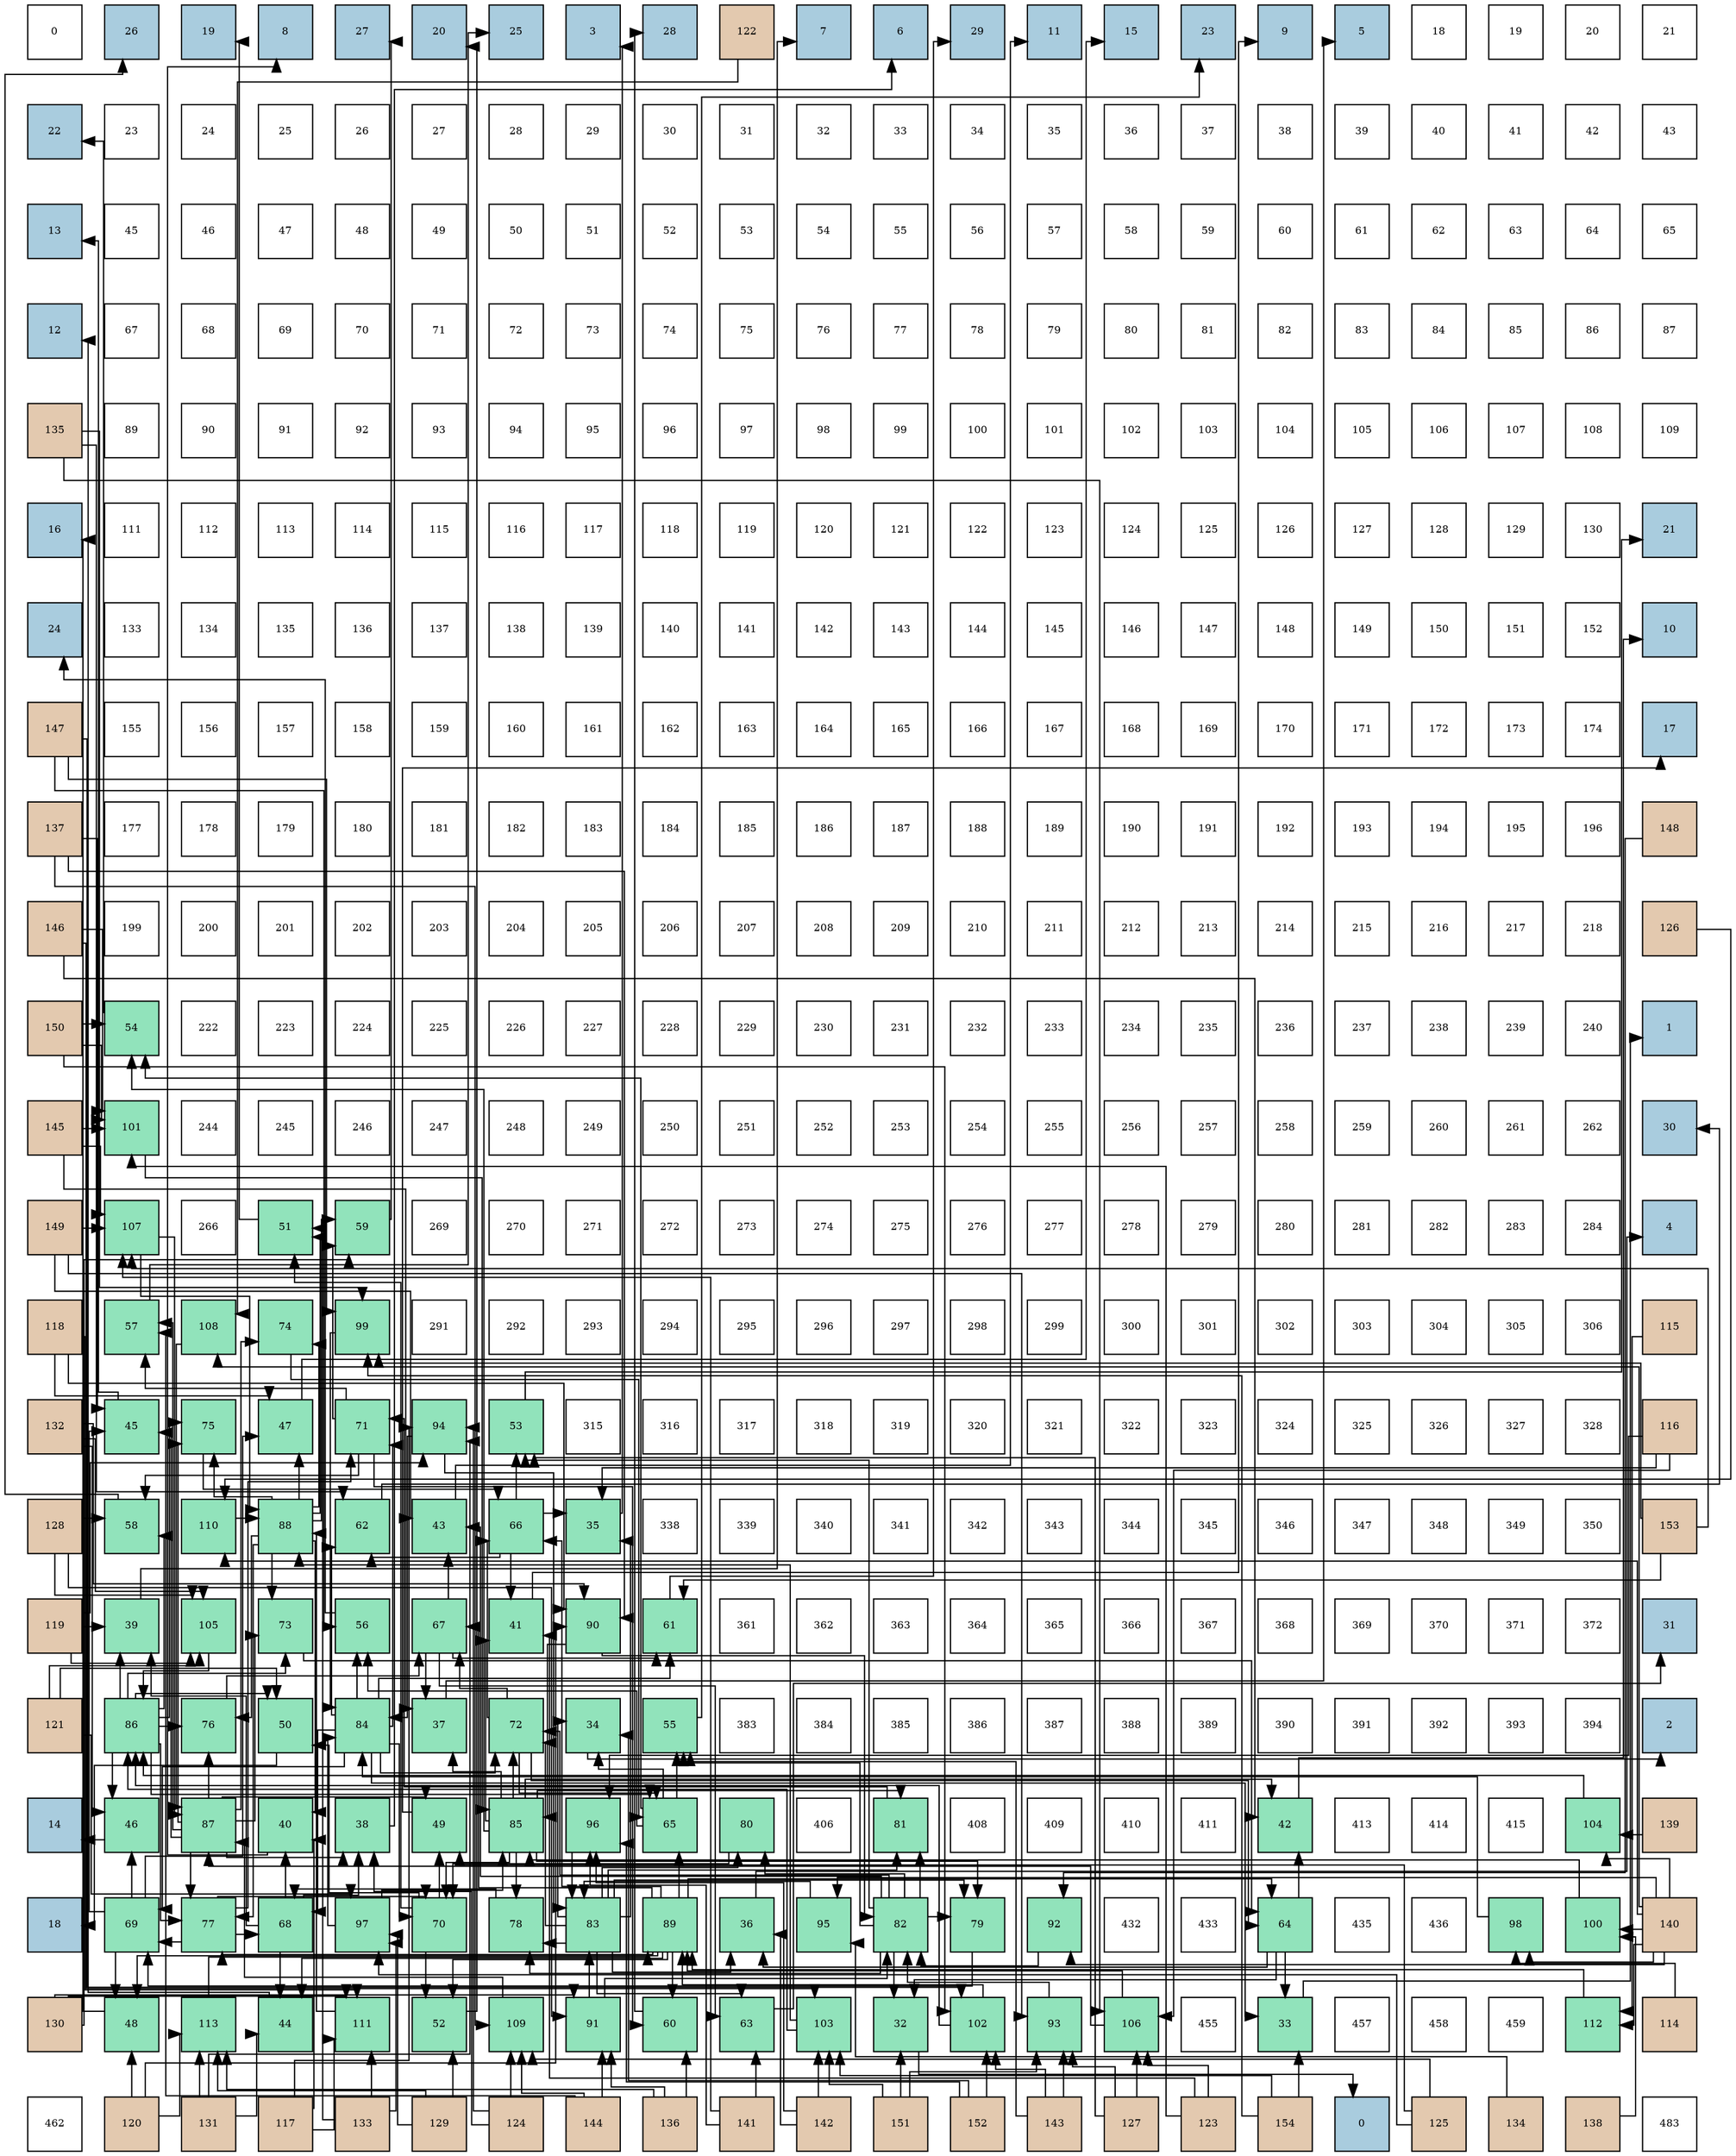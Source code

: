 digraph layout{
 rankdir=TB;
 splines=ortho;
 node [style=filled shape=square fixedsize=true width=0.6];
0[label="0", fontsize=8, fillcolor="#ffffff"];
1[label="26", fontsize=8, fillcolor="#a9ccde"];
2[label="19", fontsize=8, fillcolor="#a9ccde"];
3[label="8", fontsize=8, fillcolor="#a9ccde"];
4[label="27", fontsize=8, fillcolor="#a9ccde"];
5[label="20", fontsize=8, fillcolor="#a9ccde"];
6[label="25", fontsize=8, fillcolor="#a9ccde"];
7[label="3", fontsize=8, fillcolor="#a9ccde"];
8[label="28", fontsize=8, fillcolor="#a9ccde"];
9[label="122", fontsize=8, fillcolor="#e3c9af"];
10[label="7", fontsize=8, fillcolor="#a9ccde"];
11[label="6", fontsize=8, fillcolor="#a9ccde"];
12[label="29", fontsize=8, fillcolor="#a9ccde"];
13[label="11", fontsize=8, fillcolor="#a9ccde"];
14[label="15", fontsize=8, fillcolor="#a9ccde"];
15[label="23", fontsize=8, fillcolor="#a9ccde"];
16[label="9", fontsize=8, fillcolor="#a9ccde"];
17[label="5", fontsize=8, fillcolor="#a9ccde"];
18[label="18", fontsize=8, fillcolor="#ffffff"];
19[label="19", fontsize=8, fillcolor="#ffffff"];
20[label="20", fontsize=8, fillcolor="#ffffff"];
21[label="21", fontsize=8, fillcolor="#ffffff"];
22[label="22", fontsize=8, fillcolor="#a9ccde"];
23[label="23", fontsize=8, fillcolor="#ffffff"];
24[label="24", fontsize=8, fillcolor="#ffffff"];
25[label="25", fontsize=8, fillcolor="#ffffff"];
26[label="26", fontsize=8, fillcolor="#ffffff"];
27[label="27", fontsize=8, fillcolor="#ffffff"];
28[label="28", fontsize=8, fillcolor="#ffffff"];
29[label="29", fontsize=8, fillcolor="#ffffff"];
30[label="30", fontsize=8, fillcolor="#ffffff"];
31[label="31", fontsize=8, fillcolor="#ffffff"];
32[label="32", fontsize=8, fillcolor="#ffffff"];
33[label="33", fontsize=8, fillcolor="#ffffff"];
34[label="34", fontsize=8, fillcolor="#ffffff"];
35[label="35", fontsize=8, fillcolor="#ffffff"];
36[label="36", fontsize=8, fillcolor="#ffffff"];
37[label="37", fontsize=8, fillcolor="#ffffff"];
38[label="38", fontsize=8, fillcolor="#ffffff"];
39[label="39", fontsize=8, fillcolor="#ffffff"];
40[label="40", fontsize=8, fillcolor="#ffffff"];
41[label="41", fontsize=8, fillcolor="#ffffff"];
42[label="42", fontsize=8, fillcolor="#ffffff"];
43[label="43", fontsize=8, fillcolor="#ffffff"];
44[label="13", fontsize=8, fillcolor="#a9ccde"];
45[label="45", fontsize=8, fillcolor="#ffffff"];
46[label="46", fontsize=8, fillcolor="#ffffff"];
47[label="47", fontsize=8, fillcolor="#ffffff"];
48[label="48", fontsize=8, fillcolor="#ffffff"];
49[label="49", fontsize=8, fillcolor="#ffffff"];
50[label="50", fontsize=8, fillcolor="#ffffff"];
51[label="51", fontsize=8, fillcolor="#ffffff"];
52[label="52", fontsize=8, fillcolor="#ffffff"];
53[label="53", fontsize=8, fillcolor="#ffffff"];
54[label="54", fontsize=8, fillcolor="#ffffff"];
55[label="55", fontsize=8, fillcolor="#ffffff"];
56[label="56", fontsize=8, fillcolor="#ffffff"];
57[label="57", fontsize=8, fillcolor="#ffffff"];
58[label="58", fontsize=8, fillcolor="#ffffff"];
59[label="59", fontsize=8, fillcolor="#ffffff"];
60[label="60", fontsize=8, fillcolor="#ffffff"];
61[label="61", fontsize=8, fillcolor="#ffffff"];
62[label="62", fontsize=8, fillcolor="#ffffff"];
63[label="63", fontsize=8, fillcolor="#ffffff"];
64[label="64", fontsize=8, fillcolor="#ffffff"];
65[label="65", fontsize=8, fillcolor="#ffffff"];
66[label="12", fontsize=8, fillcolor="#a9ccde"];
67[label="67", fontsize=8, fillcolor="#ffffff"];
68[label="68", fontsize=8, fillcolor="#ffffff"];
69[label="69", fontsize=8, fillcolor="#ffffff"];
70[label="70", fontsize=8, fillcolor="#ffffff"];
71[label="71", fontsize=8, fillcolor="#ffffff"];
72[label="72", fontsize=8, fillcolor="#ffffff"];
73[label="73", fontsize=8, fillcolor="#ffffff"];
74[label="74", fontsize=8, fillcolor="#ffffff"];
75[label="75", fontsize=8, fillcolor="#ffffff"];
76[label="76", fontsize=8, fillcolor="#ffffff"];
77[label="77", fontsize=8, fillcolor="#ffffff"];
78[label="78", fontsize=8, fillcolor="#ffffff"];
79[label="79", fontsize=8, fillcolor="#ffffff"];
80[label="80", fontsize=8, fillcolor="#ffffff"];
81[label="81", fontsize=8, fillcolor="#ffffff"];
82[label="82", fontsize=8, fillcolor="#ffffff"];
83[label="83", fontsize=8, fillcolor="#ffffff"];
84[label="84", fontsize=8, fillcolor="#ffffff"];
85[label="85", fontsize=8, fillcolor="#ffffff"];
86[label="86", fontsize=8, fillcolor="#ffffff"];
87[label="87", fontsize=8, fillcolor="#ffffff"];
88[label="135", fontsize=8, fillcolor="#e3c9af"];
89[label="89", fontsize=8, fillcolor="#ffffff"];
90[label="90", fontsize=8, fillcolor="#ffffff"];
91[label="91", fontsize=8, fillcolor="#ffffff"];
92[label="92", fontsize=8, fillcolor="#ffffff"];
93[label="93", fontsize=8, fillcolor="#ffffff"];
94[label="94", fontsize=8, fillcolor="#ffffff"];
95[label="95", fontsize=8, fillcolor="#ffffff"];
96[label="96", fontsize=8, fillcolor="#ffffff"];
97[label="97", fontsize=8, fillcolor="#ffffff"];
98[label="98", fontsize=8, fillcolor="#ffffff"];
99[label="99", fontsize=8, fillcolor="#ffffff"];
100[label="100", fontsize=8, fillcolor="#ffffff"];
101[label="101", fontsize=8, fillcolor="#ffffff"];
102[label="102", fontsize=8, fillcolor="#ffffff"];
103[label="103", fontsize=8, fillcolor="#ffffff"];
104[label="104", fontsize=8, fillcolor="#ffffff"];
105[label="105", fontsize=8, fillcolor="#ffffff"];
106[label="106", fontsize=8, fillcolor="#ffffff"];
107[label="107", fontsize=8, fillcolor="#ffffff"];
108[label="108", fontsize=8, fillcolor="#ffffff"];
109[label="109", fontsize=8, fillcolor="#ffffff"];
110[label="16", fontsize=8, fillcolor="#a9ccde"];
111[label="111", fontsize=8, fillcolor="#ffffff"];
112[label="112", fontsize=8, fillcolor="#ffffff"];
113[label="113", fontsize=8, fillcolor="#ffffff"];
114[label="114", fontsize=8, fillcolor="#ffffff"];
115[label="115", fontsize=8, fillcolor="#ffffff"];
116[label="116", fontsize=8, fillcolor="#ffffff"];
117[label="117", fontsize=8, fillcolor="#ffffff"];
118[label="118", fontsize=8, fillcolor="#ffffff"];
119[label="119", fontsize=8, fillcolor="#ffffff"];
120[label="120", fontsize=8, fillcolor="#ffffff"];
121[label="121", fontsize=8, fillcolor="#ffffff"];
122[label="122", fontsize=8, fillcolor="#ffffff"];
123[label="123", fontsize=8, fillcolor="#ffffff"];
124[label="124", fontsize=8, fillcolor="#ffffff"];
125[label="125", fontsize=8, fillcolor="#ffffff"];
126[label="126", fontsize=8, fillcolor="#ffffff"];
127[label="127", fontsize=8, fillcolor="#ffffff"];
128[label="128", fontsize=8, fillcolor="#ffffff"];
129[label="129", fontsize=8, fillcolor="#ffffff"];
130[label="130", fontsize=8, fillcolor="#ffffff"];
131[label="21", fontsize=8, fillcolor="#a9ccde"];
132[label="24", fontsize=8, fillcolor="#a9ccde"];
133[label="133", fontsize=8, fillcolor="#ffffff"];
134[label="134", fontsize=8, fillcolor="#ffffff"];
135[label="135", fontsize=8, fillcolor="#ffffff"];
136[label="136", fontsize=8, fillcolor="#ffffff"];
137[label="137", fontsize=8, fillcolor="#ffffff"];
138[label="138", fontsize=8, fillcolor="#ffffff"];
139[label="139", fontsize=8, fillcolor="#ffffff"];
140[label="140", fontsize=8, fillcolor="#ffffff"];
141[label="141", fontsize=8, fillcolor="#ffffff"];
142[label="142", fontsize=8, fillcolor="#ffffff"];
143[label="143", fontsize=8, fillcolor="#ffffff"];
144[label="144", fontsize=8, fillcolor="#ffffff"];
145[label="145", fontsize=8, fillcolor="#ffffff"];
146[label="146", fontsize=8, fillcolor="#ffffff"];
147[label="147", fontsize=8, fillcolor="#ffffff"];
148[label="148", fontsize=8, fillcolor="#ffffff"];
149[label="149", fontsize=8, fillcolor="#ffffff"];
150[label="150", fontsize=8, fillcolor="#ffffff"];
151[label="151", fontsize=8, fillcolor="#ffffff"];
152[label="152", fontsize=8, fillcolor="#ffffff"];
153[label="10", fontsize=8, fillcolor="#a9ccde"];
154[label="147", fontsize=8, fillcolor="#e3c9af"];
155[label="155", fontsize=8, fillcolor="#ffffff"];
156[label="156", fontsize=8, fillcolor="#ffffff"];
157[label="157", fontsize=8, fillcolor="#ffffff"];
158[label="158", fontsize=8, fillcolor="#ffffff"];
159[label="159", fontsize=8, fillcolor="#ffffff"];
160[label="160", fontsize=8, fillcolor="#ffffff"];
161[label="161", fontsize=8, fillcolor="#ffffff"];
162[label="162", fontsize=8, fillcolor="#ffffff"];
163[label="163", fontsize=8, fillcolor="#ffffff"];
164[label="164", fontsize=8, fillcolor="#ffffff"];
165[label="165", fontsize=8, fillcolor="#ffffff"];
166[label="166", fontsize=8, fillcolor="#ffffff"];
167[label="167", fontsize=8, fillcolor="#ffffff"];
168[label="168", fontsize=8, fillcolor="#ffffff"];
169[label="169", fontsize=8, fillcolor="#ffffff"];
170[label="170", fontsize=8, fillcolor="#ffffff"];
171[label="171", fontsize=8, fillcolor="#ffffff"];
172[label="172", fontsize=8, fillcolor="#ffffff"];
173[label="173", fontsize=8, fillcolor="#ffffff"];
174[label="174", fontsize=8, fillcolor="#ffffff"];
175[label="17", fontsize=8, fillcolor="#a9ccde"];
176[label="137", fontsize=8, fillcolor="#e3c9af"];
177[label="177", fontsize=8, fillcolor="#ffffff"];
178[label="178", fontsize=8, fillcolor="#ffffff"];
179[label="179", fontsize=8, fillcolor="#ffffff"];
180[label="180", fontsize=8, fillcolor="#ffffff"];
181[label="181", fontsize=8, fillcolor="#ffffff"];
182[label="182", fontsize=8, fillcolor="#ffffff"];
183[label="183", fontsize=8, fillcolor="#ffffff"];
184[label="184", fontsize=8, fillcolor="#ffffff"];
185[label="185", fontsize=8, fillcolor="#ffffff"];
186[label="186", fontsize=8, fillcolor="#ffffff"];
187[label="187", fontsize=8, fillcolor="#ffffff"];
188[label="188", fontsize=8, fillcolor="#ffffff"];
189[label="189", fontsize=8, fillcolor="#ffffff"];
190[label="190", fontsize=8, fillcolor="#ffffff"];
191[label="191", fontsize=8, fillcolor="#ffffff"];
192[label="192", fontsize=8, fillcolor="#ffffff"];
193[label="193", fontsize=8, fillcolor="#ffffff"];
194[label="194", fontsize=8, fillcolor="#ffffff"];
195[label="195", fontsize=8, fillcolor="#ffffff"];
196[label="196", fontsize=8, fillcolor="#ffffff"];
197[label="148", fontsize=8, fillcolor="#e3c9af"];
198[label="146", fontsize=8, fillcolor="#e3c9af"];
199[label="199", fontsize=8, fillcolor="#ffffff"];
200[label="200", fontsize=8, fillcolor="#ffffff"];
201[label="201", fontsize=8, fillcolor="#ffffff"];
202[label="202", fontsize=8, fillcolor="#ffffff"];
203[label="203", fontsize=8, fillcolor="#ffffff"];
204[label="204", fontsize=8, fillcolor="#ffffff"];
205[label="205", fontsize=8, fillcolor="#ffffff"];
206[label="206", fontsize=8, fillcolor="#ffffff"];
207[label="207", fontsize=8, fillcolor="#ffffff"];
208[label="208", fontsize=8, fillcolor="#ffffff"];
209[label="209", fontsize=8, fillcolor="#ffffff"];
210[label="210", fontsize=8, fillcolor="#ffffff"];
211[label="211", fontsize=8, fillcolor="#ffffff"];
212[label="212", fontsize=8, fillcolor="#ffffff"];
213[label="213", fontsize=8, fillcolor="#ffffff"];
214[label="214", fontsize=8, fillcolor="#ffffff"];
215[label="215", fontsize=8, fillcolor="#ffffff"];
216[label="216", fontsize=8, fillcolor="#ffffff"];
217[label="217", fontsize=8, fillcolor="#ffffff"];
218[label="218", fontsize=8, fillcolor="#ffffff"];
219[label="126", fontsize=8, fillcolor="#e3c9af"];
220[label="150", fontsize=8, fillcolor="#e3c9af"];
221[label="54", fontsize=8, fillcolor="#91e3bb"];
222[label="222", fontsize=8, fillcolor="#ffffff"];
223[label="223", fontsize=8, fillcolor="#ffffff"];
224[label="224", fontsize=8, fillcolor="#ffffff"];
225[label="225", fontsize=8, fillcolor="#ffffff"];
226[label="226", fontsize=8, fillcolor="#ffffff"];
227[label="227", fontsize=8, fillcolor="#ffffff"];
228[label="228", fontsize=8, fillcolor="#ffffff"];
229[label="229", fontsize=8, fillcolor="#ffffff"];
230[label="230", fontsize=8, fillcolor="#ffffff"];
231[label="231", fontsize=8, fillcolor="#ffffff"];
232[label="232", fontsize=8, fillcolor="#ffffff"];
233[label="233", fontsize=8, fillcolor="#ffffff"];
234[label="234", fontsize=8, fillcolor="#ffffff"];
235[label="235", fontsize=8, fillcolor="#ffffff"];
236[label="236", fontsize=8, fillcolor="#ffffff"];
237[label="237", fontsize=8, fillcolor="#ffffff"];
238[label="238", fontsize=8, fillcolor="#ffffff"];
239[label="239", fontsize=8, fillcolor="#ffffff"];
240[label="240", fontsize=8, fillcolor="#ffffff"];
241[label="1", fontsize=8, fillcolor="#a9ccde"];
242[label="145", fontsize=8, fillcolor="#e3c9af"];
243[label="101", fontsize=8, fillcolor="#91e3bb"];
244[label="244", fontsize=8, fillcolor="#ffffff"];
245[label="245", fontsize=8, fillcolor="#ffffff"];
246[label="246", fontsize=8, fillcolor="#ffffff"];
247[label="247", fontsize=8, fillcolor="#ffffff"];
248[label="248", fontsize=8, fillcolor="#ffffff"];
249[label="249", fontsize=8, fillcolor="#ffffff"];
250[label="250", fontsize=8, fillcolor="#ffffff"];
251[label="251", fontsize=8, fillcolor="#ffffff"];
252[label="252", fontsize=8, fillcolor="#ffffff"];
253[label="253", fontsize=8, fillcolor="#ffffff"];
254[label="254", fontsize=8, fillcolor="#ffffff"];
255[label="255", fontsize=8, fillcolor="#ffffff"];
256[label="256", fontsize=8, fillcolor="#ffffff"];
257[label="257", fontsize=8, fillcolor="#ffffff"];
258[label="258", fontsize=8, fillcolor="#ffffff"];
259[label="259", fontsize=8, fillcolor="#ffffff"];
260[label="260", fontsize=8, fillcolor="#ffffff"];
261[label="261", fontsize=8, fillcolor="#ffffff"];
262[label="262", fontsize=8, fillcolor="#ffffff"];
263[label="30", fontsize=8, fillcolor="#a9ccde"];
264[label="149", fontsize=8, fillcolor="#e3c9af"];
265[label="107", fontsize=8, fillcolor="#91e3bb"];
266[label="266", fontsize=8, fillcolor="#ffffff"];
267[label="51", fontsize=8, fillcolor="#91e3bb"];
268[label="59", fontsize=8, fillcolor="#91e3bb"];
269[label="269", fontsize=8, fillcolor="#ffffff"];
270[label="270", fontsize=8, fillcolor="#ffffff"];
271[label="271", fontsize=8, fillcolor="#ffffff"];
272[label="272", fontsize=8, fillcolor="#ffffff"];
273[label="273", fontsize=8, fillcolor="#ffffff"];
274[label="274", fontsize=8, fillcolor="#ffffff"];
275[label="275", fontsize=8, fillcolor="#ffffff"];
276[label="276", fontsize=8, fillcolor="#ffffff"];
277[label="277", fontsize=8, fillcolor="#ffffff"];
278[label="278", fontsize=8, fillcolor="#ffffff"];
279[label="279", fontsize=8, fillcolor="#ffffff"];
280[label="280", fontsize=8, fillcolor="#ffffff"];
281[label="281", fontsize=8, fillcolor="#ffffff"];
282[label="282", fontsize=8, fillcolor="#ffffff"];
283[label="283", fontsize=8, fillcolor="#ffffff"];
284[label="284", fontsize=8, fillcolor="#ffffff"];
285[label="4", fontsize=8, fillcolor="#a9ccde"];
286[label="118", fontsize=8, fillcolor="#e3c9af"];
287[label="57", fontsize=8, fillcolor="#91e3bb"];
288[label="108", fontsize=8, fillcolor="#91e3bb"];
289[label="74", fontsize=8, fillcolor="#91e3bb"];
290[label="99", fontsize=8, fillcolor="#91e3bb"];
291[label="291", fontsize=8, fillcolor="#ffffff"];
292[label="292", fontsize=8, fillcolor="#ffffff"];
293[label="293", fontsize=8, fillcolor="#ffffff"];
294[label="294", fontsize=8, fillcolor="#ffffff"];
295[label="295", fontsize=8, fillcolor="#ffffff"];
296[label="296", fontsize=8, fillcolor="#ffffff"];
297[label="297", fontsize=8, fillcolor="#ffffff"];
298[label="298", fontsize=8, fillcolor="#ffffff"];
299[label="299", fontsize=8, fillcolor="#ffffff"];
300[label="300", fontsize=8, fillcolor="#ffffff"];
301[label="301", fontsize=8, fillcolor="#ffffff"];
302[label="302", fontsize=8, fillcolor="#ffffff"];
303[label="303", fontsize=8, fillcolor="#ffffff"];
304[label="304", fontsize=8, fillcolor="#ffffff"];
305[label="305", fontsize=8, fillcolor="#ffffff"];
306[label="306", fontsize=8, fillcolor="#ffffff"];
307[label="115", fontsize=8, fillcolor="#e3c9af"];
308[label="132", fontsize=8, fillcolor="#e3c9af"];
309[label="45", fontsize=8, fillcolor="#91e3bb"];
310[label="75", fontsize=8, fillcolor="#91e3bb"];
311[label="47", fontsize=8, fillcolor="#91e3bb"];
312[label="71", fontsize=8, fillcolor="#91e3bb"];
313[label="94", fontsize=8, fillcolor="#91e3bb"];
314[label="53", fontsize=8, fillcolor="#91e3bb"];
315[label="315", fontsize=8, fillcolor="#ffffff"];
316[label="316", fontsize=8, fillcolor="#ffffff"];
317[label="317", fontsize=8, fillcolor="#ffffff"];
318[label="318", fontsize=8, fillcolor="#ffffff"];
319[label="319", fontsize=8, fillcolor="#ffffff"];
320[label="320", fontsize=8, fillcolor="#ffffff"];
321[label="321", fontsize=8, fillcolor="#ffffff"];
322[label="322", fontsize=8, fillcolor="#ffffff"];
323[label="323", fontsize=8, fillcolor="#ffffff"];
324[label="324", fontsize=8, fillcolor="#ffffff"];
325[label="325", fontsize=8, fillcolor="#ffffff"];
326[label="326", fontsize=8, fillcolor="#ffffff"];
327[label="327", fontsize=8, fillcolor="#ffffff"];
328[label="328", fontsize=8, fillcolor="#ffffff"];
329[label="116", fontsize=8, fillcolor="#e3c9af"];
330[label="128", fontsize=8, fillcolor="#e3c9af"];
331[label="58", fontsize=8, fillcolor="#91e3bb"];
332[label="110", fontsize=8, fillcolor="#91e3bb"];
333[label="88", fontsize=8, fillcolor="#91e3bb"];
334[label="62", fontsize=8, fillcolor="#91e3bb"];
335[label="43", fontsize=8, fillcolor="#91e3bb"];
336[label="66", fontsize=8, fillcolor="#91e3bb"];
337[label="35", fontsize=8, fillcolor="#91e3bb"];
338[label="338", fontsize=8, fillcolor="#ffffff"];
339[label="339", fontsize=8, fillcolor="#ffffff"];
340[label="340", fontsize=8, fillcolor="#ffffff"];
341[label="341", fontsize=8, fillcolor="#ffffff"];
342[label="342", fontsize=8, fillcolor="#ffffff"];
343[label="343", fontsize=8, fillcolor="#ffffff"];
344[label="344", fontsize=8, fillcolor="#ffffff"];
345[label="345", fontsize=8, fillcolor="#ffffff"];
346[label="346", fontsize=8, fillcolor="#ffffff"];
347[label="347", fontsize=8, fillcolor="#ffffff"];
348[label="348", fontsize=8, fillcolor="#ffffff"];
349[label="349", fontsize=8, fillcolor="#ffffff"];
350[label="350", fontsize=8, fillcolor="#ffffff"];
351[label="153", fontsize=8, fillcolor="#e3c9af"];
352[label="119", fontsize=8, fillcolor="#e3c9af"];
353[label="39", fontsize=8, fillcolor="#91e3bb"];
354[label="105", fontsize=8, fillcolor="#91e3bb"];
355[label="73", fontsize=8, fillcolor="#91e3bb"];
356[label="56", fontsize=8, fillcolor="#91e3bb"];
357[label="67", fontsize=8, fillcolor="#91e3bb"];
358[label="41", fontsize=8, fillcolor="#91e3bb"];
359[label="90", fontsize=8, fillcolor="#91e3bb"];
360[label="61", fontsize=8, fillcolor="#91e3bb"];
361[label="361", fontsize=8, fillcolor="#ffffff"];
362[label="362", fontsize=8, fillcolor="#ffffff"];
363[label="363", fontsize=8, fillcolor="#ffffff"];
364[label="364", fontsize=8, fillcolor="#ffffff"];
365[label="365", fontsize=8, fillcolor="#ffffff"];
366[label="366", fontsize=8, fillcolor="#ffffff"];
367[label="367", fontsize=8, fillcolor="#ffffff"];
368[label="368", fontsize=8, fillcolor="#ffffff"];
369[label="369", fontsize=8, fillcolor="#ffffff"];
370[label="370", fontsize=8, fillcolor="#ffffff"];
371[label="371", fontsize=8, fillcolor="#ffffff"];
372[label="372", fontsize=8, fillcolor="#ffffff"];
373[label="31", fontsize=8, fillcolor="#a9ccde"];
374[label="121", fontsize=8, fillcolor="#e3c9af"];
375[label="86", fontsize=8, fillcolor="#91e3bb"];
376[label="76", fontsize=8, fillcolor="#91e3bb"];
377[label="50", fontsize=8, fillcolor="#91e3bb"];
378[label="84", fontsize=8, fillcolor="#91e3bb"];
379[label="37", fontsize=8, fillcolor="#91e3bb"];
380[label="72", fontsize=8, fillcolor="#91e3bb"];
381[label="34", fontsize=8, fillcolor="#91e3bb"];
382[label="55", fontsize=8, fillcolor="#91e3bb"];
383[label="383", fontsize=8, fillcolor="#ffffff"];
384[label="384", fontsize=8, fillcolor="#ffffff"];
385[label="385", fontsize=8, fillcolor="#ffffff"];
386[label="386", fontsize=8, fillcolor="#ffffff"];
387[label="387", fontsize=8, fillcolor="#ffffff"];
388[label="388", fontsize=8, fillcolor="#ffffff"];
389[label="389", fontsize=8, fillcolor="#ffffff"];
390[label="390", fontsize=8, fillcolor="#ffffff"];
391[label="391", fontsize=8, fillcolor="#ffffff"];
392[label="392", fontsize=8, fillcolor="#ffffff"];
393[label="393", fontsize=8, fillcolor="#ffffff"];
394[label="394", fontsize=8, fillcolor="#ffffff"];
395[label="2", fontsize=8, fillcolor="#a9ccde"];
396[label="14", fontsize=8, fillcolor="#a9ccde"];
397[label="46", fontsize=8, fillcolor="#91e3bb"];
398[label="87", fontsize=8, fillcolor="#91e3bb"];
399[label="40", fontsize=8, fillcolor="#91e3bb"];
400[label="38", fontsize=8, fillcolor="#91e3bb"];
401[label="49", fontsize=8, fillcolor="#91e3bb"];
402[label="85", fontsize=8, fillcolor="#91e3bb"];
403[label="96", fontsize=8, fillcolor="#91e3bb"];
404[label="65", fontsize=8, fillcolor="#91e3bb"];
405[label="80", fontsize=8, fillcolor="#91e3bb"];
406[label="406", fontsize=8, fillcolor="#ffffff"];
407[label="81", fontsize=8, fillcolor="#91e3bb"];
408[label="408", fontsize=8, fillcolor="#ffffff"];
409[label="409", fontsize=8, fillcolor="#ffffff"];
410[label="410", fontsize=8, fillcolor="#ffffff"];
411[label="411", fontsize=8, fillcolor="#ffffff"];
412[label="42", fontsize=8, fillcolor="#91e3bb"];
413[label="413", fontsize=8, fillcolor="#ffffff"];
414[label="414", fontsize=8, fillcolor="#ffffff"];
415[label="415", fontsize=8, fillcolor="#ffffff"];
416[label="104", fontsize=8, fillcolor="#91e3bb"];
417[label="139", fontsize=8, fillcolor="#e3c9af"];
418[label="18", fontsize=8, fillcolor="#a9ccde"];
419[label="69", fontsize=8, fillcolor="#91e3bb"];
420[label="77", fontsize=8, fillcolor="#91e3bb"];
421[label="68", fontsize=8, fillcolor="#91e3bb"];
422[label="97", fontsize=8, fillcolor="#91e3bb"];
423[label="70", fontsize=8, fillcolor="#91e3bb"];
424[label="78", fontsize=8, fillcolor="#91e3bb"];
425[label="83", fontsize=8, fillcolor="#91e3bb"];
426[label="89", fontsize=8, fillcolor="#91e3bb"];
427[label="36", fontsize=8, fillcolor="#91e3bb"];
428[label="95", fontsize=8, fillcolor="#91e3bb"];
429[label="82", fontsize=8, fillcolor="#91e3bb"];
430[label="79", fontsize=8, fillcolor="#91e3bb"];
431[label="92", fontsize=8, fillcolor="#91e3bb"];
432[label="432", fontsize=8, fillcolor="#ffffff"];
433[label="433", fontsize=8, fillcolor="#ffffff"];
434[label="64", fontsize=8, fillcolor="#91e3bb"];
435[label="435", fontsize=8, fillcolor="#ffffff"];
436[label="436", fontsize=8, fillcolor="#ffffff"];
437[label="98", fontsize=8, fillcolor="#91e3bb"];
438[label="100", fontsize=8, fillcolor="#91e3bb"];
439[label="140", fontsize=8, fillcolor="#e3c9af"];
440[label="130", fontsize=8, fillcolor="#e3c9af"];
441[label="48", fontsize=8, fillcolor="#91e3bb"];
442[label="113", fontsize=8, fillcolor="#91e3bb"];
443[label="44", fontsize=8, fillcolor="#91e3bb"];
444[label="111", fontsize=8, fillcolor="#91e3bb"];
445[label="52", fontsize=8, fillcolor="#91e3bb"];
446[label="109", fontsize=8, fillcolor="#91e3bb"];
447[label="91", fontsize=8, fillcolor="#91e3bb"];
448[label="60", fontsize=8, fillcolor="#91e3bb"];
449[label="63", fontsize=8, fillcolor="#91e3bb"];
450[label="103", fontsize=8, fillcolor="#91e3bb"];
451[label="32", fontsize=8, fillcolor="#91e3bb"];
452[label="102", fontsize=8, fillcolor="#91e3bb"];
453[label="93", fontsize=8, fillcolor="#91e3bb"];
454[label="106", fontsize=8, fillcolor="#91e3bb"];
455[label="455", fontsize=8, fillcolor="#ffffff"];
456[label="33", fontsize=8, fillcolor="#91e3bb"];
457[label="457", fontsize=8, fillcolor="#ffffff"];
458[label="458", fontsize=8, fillcolor="#ffffff"];
459[label="459", fontsize=8, fillcolor="#ffffff"];
460[label="112", fontsize=8, fillcolor="#91e3bb"];
461[label="114", fontsize=8, fillcolor="#e3c9af"];
462[label="462", fontsize=8, fillcolor="#ffffff"];
463[label="120", fontsize=8, fillcolor="#e3c9af"];
464[label="131", fontsize=8, fillcolor="#e3c9af"];
465[label="117", fontsize=8, fillcolor="#e3c9af"];
466[label="133", fontsize=8, fillcolor="#e3c9af"];
467[label="129", fontsize=8, fillcolor="#e3c9af"];
468[label="124", fontsize=8, fillcolor="#e3c9af"];
469[label="144", fontsize=8, fillcolor="#e3c9af"];
470[label="136", fontsize=8, fillcolor="#e3c9af"];
471[label="141", fontsize=8, fillcolor="#e3c9af"];
472[label="142", fontsize=8, fillcolor="#e3c9af"];
473[label="151", fontsize=8, fillcolor="#e3c9af"];
474[label="152", fontsize=8, fillcolor="#e3c9af"];
475[label="143", fontsize=8, fillcolor="#e3c9af"];
476[label="127", fontsize=8, fillcolor="#e3c9af"];
477[label="123", fontsize=8, fillcolor="#e3c9af"];
478[label="154", fontsize=8, fillcolor="#e3c9af"];
479[label="0", fontsize=8, fillcolor="#a9ccde"];
480[label="125", fontsize=8, fillcolor="#e3c9af"];
481[label="134", fontsize=8, fillcolor="#e3c9af"];
482[label="138", fontsize=8, fillcolor="#e3c9af"];
483[label="483", fontsize=8, fillcolor="#ffffff"];
edge [constraint=false, style=vis];451 -> 479;
456 -> 241;
381 -> 395;
337 -> 7;
427 -> 285;
379 -> 17;
400 -> 11;
353 -> 10;
399 -> 3;
358 -> 16;
412 -> 153;
335 -> 13;
443 -> 66;
309 -> 44;
397 -> 396;
311 -> 14;
441 -> 110;
401 -> 175;
377 -> 418;
267 -> 2;
445 -> 5;
314 -> 131;
221 -> 22;
382 -> 15;
356 -> 132;
287 -> 6;
331 -> 1;
268 -> 4;
448 -> 8;
360 -> 12;
334 -> 263;
449 -> 373;
434 -> 451;
434 -> 456;
434 -> 427;
434 -> 412;
404 -> 381;
404 -> 221;
404 -> 382;
404 -> 356;
336 -> 337;
336 -> 358;
336 -> 314;
336 -> 334;
357 -> 379;
357 -> 335;
357 -> 360;
357 -> 449;
421 -> 400;
421 -> 353;
421 -> 399;
421 -> 443;
419 -> 309;
419 -> 397;
419 -> 311;
419 -> 441;
423 -> 401;
423 -> 377;
423 -> 267;
423 -> 445;
312 -> 287;
312 -> 331;
312 -> 268;
312 -> 448;
380 -> 434;
380 -> 404;
380 -> 336;
380 -> 357;
355 -> 434;
289 -> 404;
310 -> 336;
376 -> 357;
420 -> 421;
420 -> 419;
420 -> 423;
420 -> 312;
424 -> 421;
430 -> 419;
405 -> 423;
407 -> 312;
429 -> 451;
429 -> 335;
429 -> 314;
429 -> 382;
429 -> 380;
429 -> 424;
429 -> 430;
429 -> 405;
429 -> 407;
425 -> 381;
425 -> 337;
425 -> 427;
425 -> 449;
425 -> 380;
425 -> 424;
425 -> 430;
425 -> 405;
425 -> 407;
378 -> 456;
378 -> 356;
378 -> 360;
378 -> 334;
378 -> 421;
378 -> 419;
378 -> 423;
378 -> 312;
378 -> 380;
402 -> 379;
402 -> 358;
402 -> 412;
402 -> 221;
402 -> 423;
402 -> 380;
402 -> 424;
402 -> 430;
402 -> 407;
375 -> 353;
375 -> 397;
375 -> 377;
375 -> 331;
375 -> 404;
375 -> 355;
375 -> 310;
375 -> 376;
375 -> 420;
398 -> 400;
398 -> 309;
398 -> 401;
398 -> 287;
398 -> 355;
398 -> 289;
398 -> 310;
398 -> 376;
398 -> 420;
333 -> 399;
333 -> 311;
333 -> 267;
333 -> 268;
333 -> 355;
333 -> 289;
333 -> 310;
333 -> 376;
333 -> 420;
426 -> 443;
426 -> 441;
426 -> 445;
426 -> 448;
426 -> 434;
426 -> 404;
426 -> 336;
426 -> 357;
426 -> 420;
359 -> 429;
359 -> 402;
447 -> 429;
447 -> 425;
431 -> 429;
453 -> 429;
313 -> 425;
313 -> 378;
428 -> 425;
403 -> 425;
422 -> 378;
422 -> 402;
437 -> 378;
290 -> 378;
438 -> 402;
243 -> 402;
452 -> 375;
452 -> 426;
450 -> 375;
450 -> 333;
416 -> 375;
354 -> 375;
454 -> 398;
454 -> 426;
265 -> 398;
265 -> 333;
288 -> 398;
446 -> 398;
332 -> 333;
444 -> 333;
460 -> 426;
442 -> 426;
461 -> 437;
307 -> 460;
329 -> 337;
329 -> 403;
329 -> 454;
465 -> 399;
465 -> 313;
465 -> 444;
286 -> 311;
286 -> 359;
286 -> 444;
352 -> 353;
352 -> 313;
352 -> 354;
463 -> 441;
463 -> 359;
463 -> 442;
374 -> 377;
374 -> 422;
374 -> 354;
9 -> 288;
477 -> 358;
477 -> 243;
477 -> 454;
468 -> 400;
468 -> 313;
468 -> 446;
480 -> 401;
480 -> 422;
480 -> 446;
219 -> 332;
476 -> 314;
476 -> 453;
476 -> 454;
330 -> 331;
330 -> 447;
330 -> 354;
467 -> 445;
467 -> 422;
467 -> 442;
440 -> 268;
440 -> 447;
440 -> 444;
464 -> 443;
464 -> 313;
464 -> 442;
308 -> 397;
308 -> 359;
308 -> 354;
466 -> 267;
466 -> 422;
466 -> 444;
481 -> 428;
88 -> 334;
88 -> 290;
88 -> 454;
470 -> 448;
470 -> 447;
470 -> 442;
176 -> 309;
176 -> 359;
176 -> 446;
482 -> 438;
417 -> 416;
439 -> 431;
439 -> 428;
439 -> 437;
439 -> 438;
439 -> 416;
439 -> 288;
439 -> 332;
439 -> 460;
471 -> 449;
471 -> 403;
471 -> 265;
472 -> 427;
472 -> 403;
472 -> 450;
475 -> 382;
475 -> 453;
475 -> 452;
469 -> 287;
469 -> 447;
469 -> 446;
242 -> 379;
242 -> 243;
242 -> 265;
198 -> 412;
198 -> 243;
198 -> 450;
154 -> 356;
154 -> 290;
154 -> 452;
197 -> 431;
264 -> 335;
264 -> 453;
264 -> 265;
220 -> 221;
220 -> 243;
220 -> 452;
473 -> 451;
473 -> 453;
473 -> 450;
474 -> 381;
474 -> 403;
474 -> 452;
351 -> 360;
351 -> 290;
351 -> 265;
478 -> 456;
478 -> 290;
478 -> 450;
edge [constraint=true, style=invis];
0 -> 22 -> 44 -> 66 -> 88 -> 110 -> 132 -> 154 -> 176 -> 198 -> 220 -> 242 -> 264 -> 286 -> 308 -> 330 -> 352 -> 374 -> 396 -> 418 -> 440 -> 462;
1 -> 23 -> 45 -> 67 -> 89 -> 111 -> 133 -> 155 -> 177 -> 199 -> 221 -> 243 -> 265 -> 287 -> 309 -> 331 -> 353 -> 375 -> 397 -> 419 -> 441 -> 463;
2 -> 24 -> 46 -> 68 -> 90 -> 112 -> 134 -> 156 -> 178 -> 200 -> 222 -> 244 -> 266 -> 288 -> 310 -> 332 -> 354 -> 376 -> 398 -> 420 -> 442 -> 464;
3 -> 25 -> 47 -> 69 -> 91 -> 113 -> 135 -> 157 -> 179 -> 201 -> 223 -> 245 -> 267 -> 289 -> 311 -> 333 -> 355 -> 377 -> 399 -> 421 -> 443 -> 465;
4 -> 26 -> 48 -> 70 -> 92 -> 114 -> 136 -> 158 -> 180 -> 202 -> 224 -> 246 -> 268 -> 290 -> 312 -> 334 -> 356 -> 378 -> 400 -> 422 -> 444 -> 466;
5 -> 27 -> 49 -> 71 -> 93 -> 115 -> 137 -> 159 -> 181 -> 203 -> 225 -> 247 -> 269 -> 291 -> 313 -> 335 -> 357 -> 379 -> 401 -> 423 -> 445 -> 467;
6 -> 28 -> 50 -> 72 -> 94 -> 116 -> 138 -> 160 -> 182 -> 204 -> 226 -> 248 -> 270 -> 292 -> 314 -> 336 -> 358 -> 380 -> 402 -> 424 -> 446 -> 468;
7 -> 29 -> 51 -> 73 -> 95 -> 117 -> 139 -> 161 -> 183 -> 205 -> 227 -> 249 -> 271 -> 293 -> 315 -> 337 -> 359 -> 381 -> 403 -> 425 -> 447 -> 469;
8 -> 30 -> 52 -> 74 -> 96 -> 118 -> 140 -> 162 -> 184 -> 206 -> 228 -> 250 -> 272 -> 294 -> 316 -> 338 -> 360 -> 382 -> 404 -> 426 -> 448 -> 470;
9 -> 31 -> 53 -> 75 -> 97 -> 119 -> 141 -> 163 -> 185 -> 207 -> 229 -> 251 -> 273 -> 295 -> 317 -> 339 -> 361 -> 383 -> 405 -> 427 -> 449 -> 471;
10 -> 32 -> 54 -> 76 -> 98 -> 120 -> 142 -> 164 -> 186 -> 208 -> 230 -> 252 -> 274 -> 296 -> 318 -> 340 -> 362 -> 384 -> 406 -> 428 -> 450 -> 472;
11 -> 33 -> 55 -> 77 -> 99 -> 121 -> 143 -> 165 -> 187 -> 209 -> 231 -> 253 -> 275 -> 297 -> 319 -> 341 -> 363 -> 385 -> 407 -> 429 -> 451 -> 473;
12 -> 34 -> 56 -> 78 -> 100 -> 122 -> 144 -> 166 -> 188 -> 210 -> 232 -> 254 -> 276 -> 298 -> 320 -> 342 -> 364 -> 386 -> 408 -> 430 -> 452 -> 474;
13 -> 35 -> 57 -> 79 -> 101 -> 123 -> 145 -> 167 -> 189 -> 211 -> 233 -> 255 -> 277 -> 299 -> 321 -> 343 -> 365 -> 387 -> 409 -> 431 -> 453 -> 475;
14 -> 36 -> 58 -> 80 -> 102 -> 124 -> 146 -> 168 -> 190 -> 212 -> 234 -> 256 -> 278 -> 300 -> 322 -> 344 -> 366 -> 388 -> 410 -> 432 -> 454 -> 476;
15 -> 37 -> 59 -> 81 -> 103 -> 125 -> 147 -> 169 -> 191 -> 213 -> 235 -> 257 -> 279 -> 301 -> 323 -> 345 -> 367 -> 389 -> 411 -> 433 -> 455 -> 477;
16 -> 38 -> 60 -> 82 -> 104 -> 126 -> 148 -> 170 -> 192 -> 214 -> 236 -> 258 -> 280 -> 302 -> 324 -> 346 -> 368 -> 390 -> 412 -> 434 -> 456 -> 478;
17 -> 39 -> 61 -> 83 -> 105 -> 127 -> 149 -> 171 -> 193 -> 215 -> 237 -> 259 -> 281 -> 303 -> 325 -> 347 -> 369 -> 391 -> 413 -> 435 -> 457 -> 479;
18 -> 40 -> 62 -> 84 -> 106 -> 128 -> 150 -> 172 -> 194 -> 216 -> 238 -> 260 -> 282 -> 304 -> 326 -> 348 -> 370 -> 392 -> 414 -> 436 -> 458 -> 480;
19 -> 41 -> 63 -> 85 -> 107 -> 129 -> 151 -> 173 -> 195 -> 217 -> 239 -> 261 -> 283 -> 305 -> 327 -> 349 -> 371 -> 393 -> 415 -> 437 -> 459 -> 481;
20 -> 42 -> 64 -> 86 -> 108 -> 130 -> 152 -> 174 -> 196 -> 218 -> 240 -> 262 -> 284 -> 306 -> 328 -> 350 -> 372 -> 394 -> 416 -> 438 -> 460 -> 482;
21 -> 43 -> 65 -> 87 -> 109 -> 131 -> 153 -> 175 -> 197 -> 219 -> 241 -> 263 -> 285 -> 307 -> 329 -> 351 -> 373 -> 395 -> 417 -> 439 -> 461 -> 483;
rank = same {0 -> 1 -> 2 -> 3 -> 4 -> 5 -> 6 -> 7 -> 8 -> 9 -> 10 -> 11 -> 12 -> 13 -> 14 -> 15 -> 16 -> 17 -> 18 -> 19 -> 20 -> 21};
rank = same {22 -> 23 -> 24 -> 25 -> 26 -> 27 -> 28 -> 29 -> 30 -> 31 -> 32 -> 33 -> 34 -> 35 -> 36 -> 37 -> 38 -> 39 -> 40 -> 41 -> 42 -> 43};
rank = same {44 -> 45 -> 46 -> 47 -> 48 -> 49 -> 50 -> 51 -> 52 -> 53 -> 54 -> 55 -> 56 -> 57 -> 58 -> 59 -> 60 -> 61 -> 62 -> 63 -> 64 -> 65};
rank = same {66 -> 67 -> 68 -> 69 -> 70 -> 71 -> 72 -> 73 -> 74 -> 75 -> 76 -> 77 -> 78 -> 79 -> 80 -> 81 -> 82 -> 83 -> 84 -> 85 -> 86 -> 87};
rank = same {88 -> 89 -> 90 -> 91 -> 92 -> 93 -> 94 -> 95 -> 96 -> 97 -> 98 -> 99 -> 100 -> 101 -> 102 -> 103 -> 104 -> 105 -> 106 -> 107 -> 108 -> 109};
rank = same {110 -> 111 -> 112 -> 113 -> 114 -> 115 -> 116 -> 117 -> 118 -> 119 -> 120 -> 121 -> 122 -> 123 -> 124 -> 125 -> 126 -> 127 -> 128 -> 129 -> 130 -> 131};
rank = same {132 -> 133 -> 134 -> 135 -> 136 -> 137 -> 138 -> 139 -> 140 -> 141 -> 142 -> 143 -> 144 -> 145 -> 146 -> 147 -> 148 -> 149 -> 150 -> 151 -> 152 -> 153};
rank = same {154 -> 155 -> 156 -> 157 -> 158 -> 159 -> 160 -> 161 -> 162 -> 163 -> 164 -> 165 -> 166 -> 167 -> 168 -> 169 -> 170 -> 171 -> 172 -> 173 -> 174 -> 175};
rank = same {176 -> 177 -> 178 -> 179 -> 180 -> 181 -> 182 -> 183 -> 184 -> 185 -> 186 -> 187 -> 188 -> 189 -> 190 -> 191 -> 192 -> 193 -> 194 -> 195 -> 196 -> 197};
rank = same {198 -> 199 -> 200 -> 201 -> 202 -> 203 -> 204 -> 205 -> 206 -> 207 -> 208 -> 209 -> 210 -> 211 -> 212 -> 213 -> 214 -> 215 -> 216 -> 217 -> 218 -> 219};
rank = same {220 -> 221 -> 222 -> 223 -> 224 -> 225 -> 226 -> 227 -> 228 -> 229 -> 230 -> 231 -> 232 -> 233 -> 234 -> 235 -> 236 -> 237 -> 238 -> 239 -> 240 -> 241};
rank = same {242 -> 243 -> 244 -> 245 -> 246 -> 247 -> 248 -> 249 -> 250 -> 251 -> 252 -> 253 -> 254 -> 255 -> 256 -> 257 -> 258 -> 259 -> 260 -> 261 -> 262 -> 263};
rank = same {264 -> 265 -> 266 -> 267 -> 268 -> 269 -> 270 -> 271 -> 272 -> 273 -> 274 -> 275 -> 276 -> 277 -> 278 -> 279 -> 280 -> 281 -> 282 -> 283 -> 284 -> 285};
rank = same {286 -> 287 -> 288 -> 289 -> 290 -> 291 -> 292 -> 293 -> 294 -> 295 -> 296 -> 297 -> 298 -> 299 -> 300 -> 301 -> 302 -> 303 -> 304 -> 305 -> 306 -> 307};
rank = same {308 -> 309 -> 310 -> 311 -> 312 -> 313 -> 314 -> 315 -> 316 -> 317 -> 318 -> 319 -> 320 -> 321 -> 322 -> 323 -> 324 -> 325 -> 326 -> 327 -> 328 -> 329};
rank = same {330 -> 331 -> 332 -> 333 -> 334 -> 335 -> 336 -> 337 -> 338 -> 339 -> 340 -> 341 -> 342 -> 343 -> 344 -> 345 -> 346 -> 347 -> 348 -> 349 -> 350 -> 351};
rank = same {352 -> 353 -> 354 -> 355 -> 356 -> 357 -> 358 -> 359 -> 360 -> 361 -> 362 -> 363 -> 364 -> 365 -> 366 -> 367 -> 368 -> 369 -> 370 -> 371 -> 372 -> 373};
rank = same {374 -> 375 -> 376 -> 377 -> 378 -> 379 -> 380 -> 381 -> 382 -> 383 -> 384 -> 385 -> 386 -> 387 -> 388 -> 389 -> 390 -> 391 -> 392 -> 393 -> 394 -> 395};
rank = same {396 -> 397 -> 398 -> 399 -> 400 -> 401 -> 402 -> 403 -> 404 -> 405 -> 406 -> 407 -> 408 -> 409 -> 410 -> 411 -> 412 -> 413 -> 414 -> 415 -> 416 -> 417};
rank = same {418 -> 419 -> 420 -> 421 -> 422 -> 423 -> 424 -> 425 -> 426 -> 427 -> 428 -> 429 -> 430 -> 431 -> 432 -> 433 -> 434 -> 435 -> 436 -> 437 -> 438 -> 439};
rank = same {440 -> 441 -> 442 -> 443 -> 444 -> 445 -> 446 -> 447 -> 448 -> 449 -> 450 -> 451 -> 452 -> 453 -> 454 -> 455 -> 456 -> 457 -> 458 -> 459 -> 460 -> 461};
rank = same {462 -> 463 -> 464 -> 465 -> 466 -> 467 -> 468 -> 469 -> 470 -> 471 -> 472 -> 473 -> 474 -> 475 -> 476 -> 477 -> 478 -> 479 -> 480 -> 481 -> 482 -> 483};
}